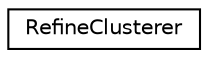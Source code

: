 digraph "Graphical Class Hierarchy"
{
  edge [fontname="Helvetica",fontsize="10",labelfontname="Helvetica",labelfontsize="10"];
  node [fontname="Helvetica",fontsize="10",shape=record];
  rankdir="LR";
  Node0 [label="RefineClusterer",height=0.2,width=0.4,color="black", fillcolor="white", style="filled",URL="$classkaldi_1_1RefineClusterer.html"];
}
